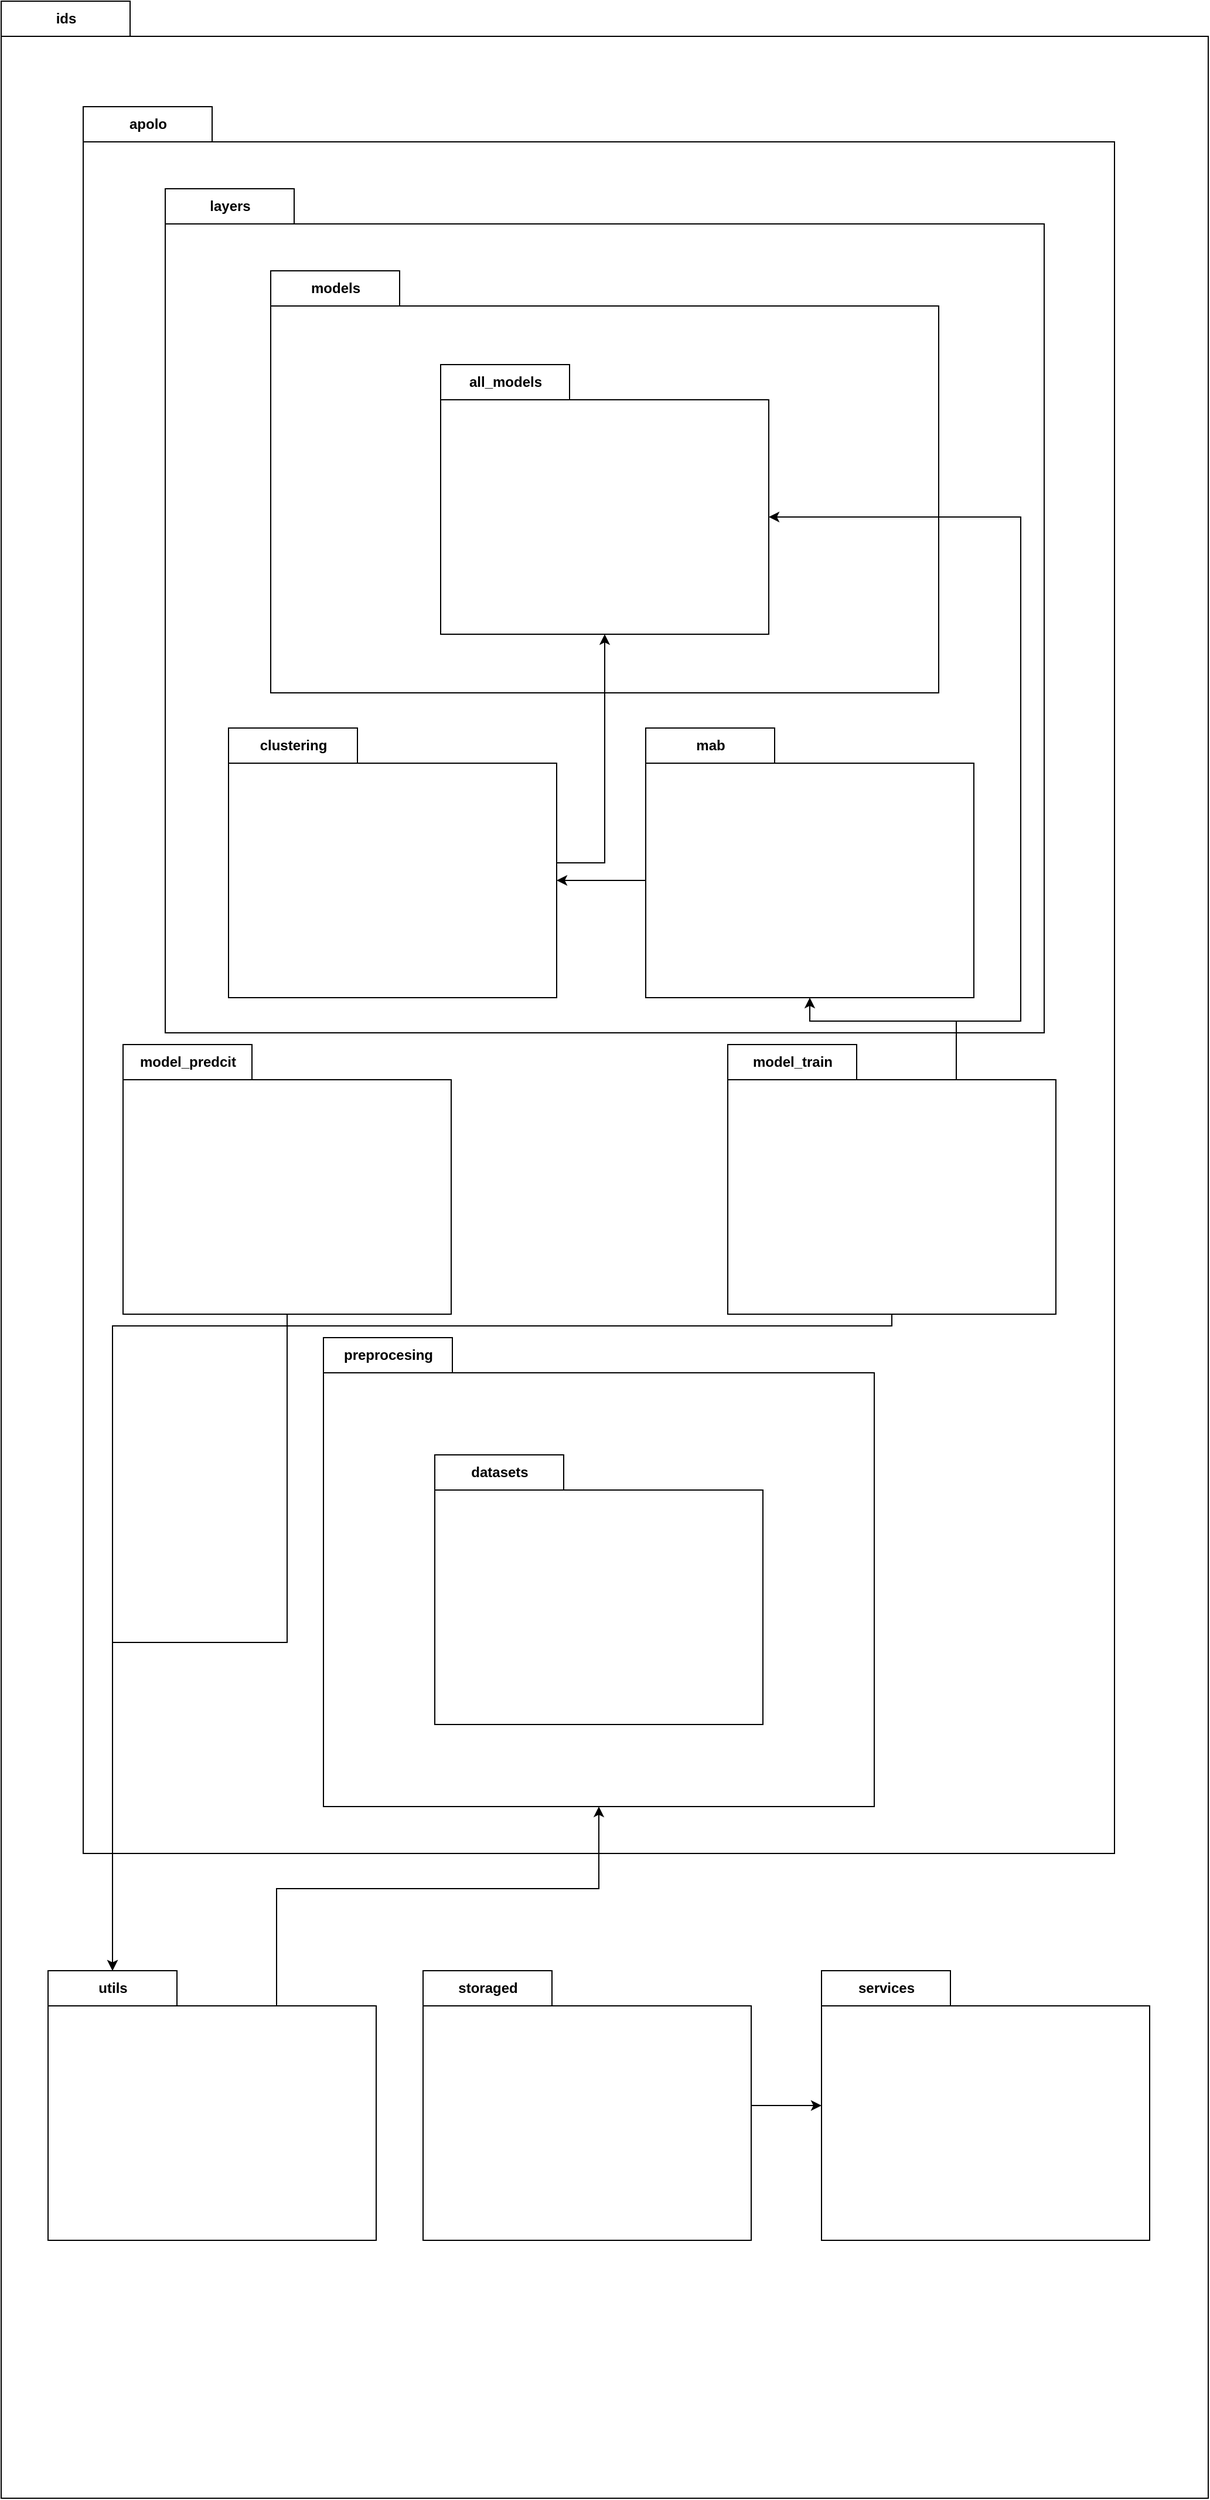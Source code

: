 <mxfile version="20.3.0" type="device"><diagram id="qFEFP6QXiGyRfd7v6pV9" name="Página-1"><mxGraphModel dx="1221" dy="754" grid="1" gridSize="10" guides="1" tooltips="1" connect="1" arrows="1" fold="1" page="1" pageScale="1" pageWidth="827" pageHeight="1169" math="0" shadow="0"><root><mxCell id="0"/><mxCell id="1" parent="0"/><mxCell id="TUOYkb5Xt-5UJALdT6cw-1" value="ids" style="shape=folder;fontStyle=1;tabWidth=110;tabHeight=30;tabPosition=left;html=1;boundedLbl=1;labelInHeader=1;container=1;collapsible=0;" parent="1" vertex="1"><mxGeometry x="170" y="20" width="1030" height="2130" as="geometry"/></mxCell><mxCell id="TUOYkb5Xt-5UJALdT6cw-2" value="" style="html=1;strokeColor=none;resizeWidth=1;resizeHeight=1;fillColor=none;part=1;connectable=0;allowArrows=0;deletable=0;" parent="TUOYkb5Xt-5UJALdT6cw-1" vertex="1"><mxGeometry width="1030" height="1491.0" relative="1" as="geometry"><mxPoint y="30" as="offset"/></mxGeometry></mxCell><mxCell id="4WmgK_ObFa8a8dC0nEAB-6" style="edgeStyle=orthogonalEdgeStyle;rounded=0;orthogonalLoop=1;jettySize=auto;html=1;" edge="1" parent="TUOYkb5Xt-5UJALdT6cw-1" source="TUOYkb5Xt-5UJALdT6cw-44" target="TUOYkb5Xt-5UJALdT6cw-46"><mxGeometry relative="1" as="geometry"/></mxCell><mxCell id="TUOYkb5Xt-5UJALdT6cw-44" value="storaged&lt;span style=&quot;color: rgba(0, 0, 0, 0); font-family: monospace; font-size: 0px; font-weight: 400; text-align: start;&quot;&gt;%3CmxGraphModel%3E%3Croot%3E%3CmxCell%20id%3D%220%22%2F%3E%3CmxCell%20id%3D%221%22%20parent%3D%220%22%2F%3E%3CmxCell%20id%3D%222%22%20value%3D%22model_predcit%22%20style%3D%22shape%3Dfolder%3BfontStyle%3D1%3BtabWidth%3D110%3BtabHeight%3D30%3BtabPosition%3Dleft%3Bhtml%3D1%3BboundedLbl%3D1%3BlabelInHeader%3D1%3Bcontainer%3D1%3Bcollapsible%3D0%3B%22%20vertex%3D%221%22%20parent%3D%221%22%3E%3CmxGeometry%20x%3D%221680%22%20y%3D%22640%22%20width%3D%22280%22%20height%3D%22230%22%20as%3D%22geometry%22%2F%3E%3C%2FmxCell%3E%3CmxCell%20id%3D%223%22%20value%3D%22%22%20style%3D%22html%3D1%3BstrokeColor%3Dnone%3BresizeWidth%3D1%3BresizeHeight%3D1%3BfillColor%3Dnone%3Bpart%3D1%3Bconnectable%3D0%3BallowArrows%3D0%3Bdeletable%3D0%3B%22%20vertex%3D%221%22%20parent%3D%222%22%3E%3CmxGeometry%20width%3D%22280%22%20height%3D%22161%22%20relative%3D%221%22%20as%3D%22geometry%22%3E%3CmxPoint%20y%3D%2230%22%20as%3D%22offset%22%2F%3E%3C%2FmxGeometry%3E%3C%2FmxCell%3E%3C%2Froot%3E%3C%2FmxGraphModel%3&lt;/span&gt;" style="shape=folder;fontStyle=1;tabWidth=110;tabHeight=30;tabPosition=left;html=1;boundedLbl=1;labelInHeader=1;container=1;collapsible=0;" parent="TUOYkb5Xt-5UJALdT6cw-1" vertex="1"><mxGeometry x="360" y="1680" width="280" height="230" as="geometry"/></mxCell><mxCell id="TUOYkb5Xt-5UJALdT6cw-45" value="" style="html=1;strokeColor=none;resizeWidth=1;resizeHeight=1;fillColor=none;part=1;connectable=0;allowArrows=0;deletable=0;" parent="TUOYkb5Xt-5UJALdT6cw-44" vertex="1"><mxGeometry width="280" height="161" relative="1" as="geometry"><mxPoint y="30" as="offset"/></mxGeometry></mxCell><mxCell id="TUOYkb5Xt-5UJALdT6cw-46" value="services" style="shape=folder;fontStyle=1;tabWidth=110;tabHeight=30;tabPosition=left;html=1;boundedLbl=1;labelInHeader=1;container=1;collapsible=0;" parent="TUOYkb5Xt-5UJALdT6cw-1" vertex="1"><mxGeometry x="700" y="1680" width="280" height="230" as="geometry"/></mxCell><mxCell id="TUOYkb5Xt-5UJALdT6cw-47" value="" style="html=1;strokeColor=none;resizeWidth=1;resizeHeight=1;fillColor=none;part=1;connectable=0;allowArrows=0;deletable=0;" parent="TUOYkb5Xt-5UJALdT6cw-46" vertex="1"><mxGeometry width="280" height="161" relative="1" as="geometry"><mxPoint y="30" as="offset"/></mxGeometry></mxCell><mxCell id="TUOYkb5Xt-5UJALdT6cw-42" value="utils" style="shape=folder;fontStyle=1;tabWidth=110;tabHeight=30;tabPosition=left;html=1;boundedLbl=1;labelInHeader=1;container=1;collapsible=0;" parent="1" vertex="1"><mxGeometry x="210" y="1700" width="280" height="230" as="geometry"/></mxCell><mxCell id="TUOYkb5Xt-5UJALdT6cw-43" value="" style="html=1;strokeColor=none;resizeWidth=1;resizeHeight=1;fillColor=none;part=1;connectable=0;allowArrows=0;deletable=0;" parent="TUOYkb5Xt-5UJALdT6cw-42" vertex="1"><mxGeometry width="280" height="161" relative="1" as="geometry"><mxPoint y="30" as="offset"/></mxGeometry></mxCell><mxCell id="TUOYkb5Xt-5UJALdT6cw-3" value="apolo" style="shape=folder;fontStyle=1;tabWidth=110;tabHeight=30;tabPosition=left;html=1;boundedLbl=1;labelInHeader=1;container=1;collapsible=0;" parent="1" vertex="1"><mxGeometry x="240" y="110" width="880" height="1490" as="geometry"/></mxCell><mxCell id="TUOYkb5Xt-5UJALdT6cw-4" value="" style="html=1;strokeColor=none;resizeWidth=1;resizeHeight=1;fillColor=none;part=1;connectable=0;allowArrows=0;deletable=0;" parent="TUOYkb5Xt-5UJALdT6cw-3" vertex="1"><mxGeometry width="880.0" height="1021.089" relative="1" as="geometry"><mxPoint y="30" as="offset"/></mxGeometry></mxCell><mxCell id="TUOYkb5Xt-5UJALdT6cw-21" value="preprocesing" style="shape=folder;fontStyle=1;tabWidth=110;tabHeight=30;tabPosition=left;html=1;boundedLbl=1;labelInHeader=1;container=1;collapsible=0;" parent="TUOYkb5Xt-5UJALdT6cw-3" vertex="1"><mxGeometry x="205" y="1050" width="470" height="400" as="geometry"/></mxCell><mxCell id="TUOYkb5Xt-5UJALdT6cw-22" value="" style="html=1;strokeColor=none;resizeWidth=1;resizeHeight=1;fillColor=none;part=1;connectable=0;allowArrows=0;deletable=0;" parent="TUOYkb5Xt-5UJALdT6cw-21" vertex="1"><mxGeometry width="470" height="280" relative="1" as="geometry"><mxPoint y="30" as="offset"/></mxGeometry></mxCell><mxCell id="TUOYkb5Xt-5UJALdT6cw-31" value="datasets" style="shape=folder;fontStyle=1;tabWidth=110;tabHeight=30;tabPosition=left;html=1;boundedLbl=1;labelInHeader=1;container=1;collapsible=0;" parent="TUOYkb5Xt-5UJALdT6cw-21" vertex="1"><mxGeometry x="95" y="100" width="280" height="230" as="geometry"/></mxCell><mxCell id="TUOYkb5Xt-5UJALdT6cw-32" value="" style="html=1;strokeColor=none;resizeWidth=1;resizeHeight=1;fillColor=none;part=1;connectable=0;allowArrows=0;deletable=0;" parent="TUOYkb5Xt-5UJALdT6cw-31" vertex="1"><mxGeometry width="280" height="161" relative="1" as="geometry"><mxPoint y="30" as="offset"/></mxGeometry></mxCell><mxCell id="TUOYkb5Xt-5UJALdT6cw-17" value="layers" style="shape=folder;fontStyle=1;tabWidth=110;tabHeight=30;tabPosition=left;html=1;boundedLbl=1;labelInHeader=1;container=1;collapsible=0;" parent="TUOYkb5Xt-5UJALdT6cw-3" vertex="1"><mxGeometry x="70" y="70" width="750" height="720" as="geometry"/></mxCell><mxCell id="TUOYkb5Xt-5UJALdT6cw-18" value="" style="html=1;strokeColor=none;resizeWidth=1;resizeHeight=1;fillColor=none;part=1;connectable=0;allowArrows=0;deletable=0;" parent="TUOYkb5Xt-5UJALdT6cw-17" vertex="1"><mxGeometry width="750" height="493.714" relative="1" as="geometry"><mxPoint y="30" as="offset"/></mxGeometry></mxCell><mxCell id="TUOYkb5Xt-5UJALdT6cw-29" value="models" style="shape=folder;fontStyle=1;tabWidth=110;tabHeight=30;tabPosition=left;html=1;boundedLbl=1;labelInHeader=1;container=1;collapsible=0;" parent="TUOYkb5Xt-5UJALdT6cw-17" vertex="1"><mxGeometry x="90" y="70" width="570" height="360" as="geometry"/></mxCell><mxCell id="TUOYkb5Xt-5UJALdT6cw-30" value="" style="html=1;strokeColor=none;resizeWidth=1;resizeHeight=1;fillColor=none;part=1;connectable=0;allowArrows=0;deletable=0;" parent="TUOYkb5Xt-5UJALdT6cw-29" vertex="1"><mxGeometry width="570" height="252" relative="1" as="geometry"><mxPoint y="30" as="offset"/></mxGeometry></mxCell><mxCell id="TUOYkb5Xt-5UJALdT6cw-39" value="all_models" style="shape=folder;fontStyle=1;tabWidth=110;tabHeight=30;tabPosition=left;html=1;boundedLbl=1;labelInHeader=1;container=1;collapsible=0;" parent="TUOYkb5Xt-5UJALdT6cw-29" vertex="1"><mxGeometry x="145" y="80" width="280" height="230" as="geometry"/></mxCell><mxCell id="TUOYkb5Xt-5UJALdT6cw-40" value="" style="html=1;strokeColor=none;resizeWidth=1;resizeHeight=1;fillColor=none;part=1;connectable=0;allowArrows=0;deletable=0;" parent="TUOYkb5Xt-5UJALdT6cw-39" vertex="1"><mxGeometry width="280" height="161" relative="1" as="geometry"><mxPoint y="30" as="offset"/></mxGeometry></mxCell><mxCell id="TUOYkb5Xt-5UJALdT6cw-55" style="edgeStyle=orthogonalEdgeStyle;rounded=0;orthogonalLoop=1;jettySize=auto;html=1;" parent="TUOYkb5Xt-5UJALdT6cw-17" source="TUOYkb5Xt-5UJALdT6cw-37" target="TUOYkb5Xt-5UJALdT6cw-39" edge="1"><mxGeometry relative="1" as="geometry"><Array as="points"><mxPoint x="375" y="575"/></Array></mxGeometry></mxCell><mxCell id="TUOYkb5Xt-5UJALdT6cw-37" value="clustering" style="shape=folder;fontStyle=1;tabWidth=110;tabHeight=30;tabPosition=left;html=1;boundedLbl=1;labelInHeader=1;container=1;collapsible=0;" parent="TUOYkb5Xt-5UJALdT6cw-17" vertex="1"><mxGeometry x="54" y="460" width="280" height="230" as="geometry"/></mxCell><mxCell id="TUOYkb5Xt-5UJALdT6cw-38" value="" style="html=1;strokeColor=none;resizeWidth=1;resizeHeight=1;fillColor=none;part=1;connectable=0;allowArrows=0;deletable=0;" parent="TUOYkb5Xt-5UJALdT6cw-37" vertex="1"><mxGeometry width="280" height="161" relative="1" as="geometry"><mxPoint y="30" as="offset"/></mxGeometry></mxCell><mxCell id="TUOYkb5Xt-5UJALdT6cw-54" style="edgeStyle=orthogonalEdgeStyle;rounded=0;orthogonalLoop=1;jettySize=auto;html=1;entryX=0;entryY=0;entryDx=280;entryDy=130;entryPerimeter=0;" parent="TUOYkb5Xt-5UJALdT6cw-17" source="TUOYkb5Xt-5UJALdT6cw-35" target="TUOYkb5Xt-5UJALdT6cw-37" edge="1"><mxGeometry relative="1" as="geometry"><Array as="points"><mxPoint x="390" y="590"/><mxPoint x="390" y="590"/></Array></mxGeometry></mxCell><mxCell id="TUOYkb5Xt-5UJALdT6cw-35" value="mab" style="shape=folder;fontStyle=1;tabWidth=110;tabHeight=30;tabPosition=left;html=1;boundedLbl=1;labelInHeader=1;container=1;collapsible=0;" parent="TUOYkb5Xt-5UJALdT6cw-17" vertex="1"><mxGeometry x="410" y="460" width="280" height="230" as="geometry"/></mxCell><mxCell id="TUOYkb5Xt-5UJALdT6cw-36" value="" style="html=1;strokeColor=none;resizeWidth=1;resizeHeight=1;fillColor=none;part=1;connectable=0;allowArrows=0;deletable=0;" parent="TUOYkb5Xt-5UJALdT6cw-35" vertex="1"><mxGeometry width="280" height="161" relative="1" as="geometry"><mxPoint y="30" as="offset"/></mxGeometry></mxCell><mxCell id="TUOYkb5Xt-5UJALdT6cw-23" value="model_predcit" style="shape=folder;fontStyle=1;tabWidth=110;tabHeight=30;tabPosition=left;html=1;boundedLbl=1;labelInHeader=1;container=1;collapsible=0;" parent="TUOYkb5Xt-5UJALdT6cw-3" vertex="1"><mxGeometry x="34" y="800" width="280" height="230" as="geometry"/></mxCell><mxCell id="TUOYkb5Xt-5UJALdT6cw-24" value="" style="html=1;strokeColor=none;resizeWidth=1;resizeHeight=1;fillColor=none;part=1;connectable=0;allowArrows=0;deletable=0;" parent="TUOYkb5Xt-5UJALdT6cw-23" vertex="1"><mxGeometry width="280" height="161" relative="1" as="geometry"><mxPoint y="30" as="offset"/></mxGeometry></mxCell><mxCell id="4WmgK_ObFa8a8dC0nEAB-10" style="edgeStyle=orthogonalEdgeStyle;rounded=0;orthogonalLoop=1;jettySize=auto;html=1;exitX=0;exitY=0;exitDx=195;exitDy=30;exitPerimeter=0;" edge="1" parent="TUOYkb5Xt-5UJALdT6cw-3" source="TUOYkb5Xt-5UJALdT6cw-27" target="TUOYkb5Xt-5UJALdT6cw-35"><mxGeometry relative="1" as="geometry"/></mxCell><mxCell id="4WmgK_ObFa8a8dC0nEAB-11" style="edgeStyle=orthogonalEdgeStyle;rounded=0;orthogonalLoop=1;jettySize=auto;html=1;entryX=0;entryY=0;entryDx=280;entryDy=130;entryPerimeter=0;exitX=0;exitY=0;exitDx=195;exitDy=30;exitPerimeter=0;" edge="1" parent="TUOYkb5Xt-5UJALdT6cw-3" source="TUOYkb5Xt-5UJALdT6cw-27" target="TUOYkb5Xt-5UJALdT6cw-39"><mxGeometry relative="1" as="geometry"><Array as="points"><mxPoint x="745" y="780"/><mxPoint x="800" y="780"/><mxPoint x="800" y="350"/></Array></mxGeometry></mxCell><mxCell id="TUOYkb5Xt-5UJALdT6cw-27" value="model_train" style="shape=folder;fontStyle=1;tabWidth=110;tabHeight=30;tabPosition=left;html=1;boundedLbl=1;labelInHeader=1;container=1;collapsible=0;" parent="TUOYkb5Xt-5UJALdT6cw-3" vertex="1"><mxGeometry x="550" y="800" width="280" height="230" as="geometry"/></mxCell><mxCell id="TUOYkb5Xt-5UJALdT6cw-28" value="" style="html=1;strokeColor=none;resizeWidth=1;resizeHeight=1;fillColor=none;part=1;connectable=0;allowArrows=0;deletable=0;" parent="TUOYkb5Xt-5UJALdT6cw-27" vertex="1"><mxGeometry width="280" height="161" relative="1" as="geometry"><mxPoint y="30" as="offset"/></mxGeometry></mxCell><mxCell id="4WmgK_ObFa8a8dC0nEAB-7" style="edgeStyle=orthogonalEdgeStyle;rounded=0;orthogonalLoop=1;jettySize=auto;html=1;exitX=0;exitY=0;exitDx=195;exitDy=30;exitPerimeter=0;" edge="1" parent="1" source="TUOYkb5Xt-5UJALdT6cw-42" target="TUOYkb5Xt-5UJALdT6cw-21"><mxGeometry relative="1" as="geometry"><Array as="points"><mxPoint x="405" y="1630"/><mxPoint x="680" y="1630"/></Array></mxGeometry></mxCell><mxCell id="4WmgK_ObFa8a8dC0nEAB-8" style="edgeStyle=orthogonalEdgeStyle;rounded=0;orthogonalLoop=1;jettySize=auto;html=1;entryX=0;entryY=0;entryDx=55;entryDy=0;entryPerimeter=0;" edge="1" parent="1" source="TUOYkb5Xt-5UJALdT6cw-23" target="TUOYkb5Xt-5UJALdT6cw-42"><mxGeometry relative="1" as="geometry"/></mxCell><mxCell id="4WmgK_ObFa8a8dC0nEAB-9" style="edgeStyle=orthogonalEdgeStyle;rounded=0;orthogonalLoop=1;jettySize=auto;html=1;entryX=0;entryY=0;entryDx=55;entryDy=0;entryPerimeter=0;" edge="1" parent="1" source="TUOYkb5Xt-5UJALdT6cw-27" target="TUOYkb5Xt-5UJALdT6cw-42"><mxGeometry relative="1" as="geometry"><Array as="points"><mxPoint x="930" y="1150"/><mxPoint x="265" y="1150"/></Array></mxGeometry></mxCell></root></mxGraphModel></diagram></mxfile>